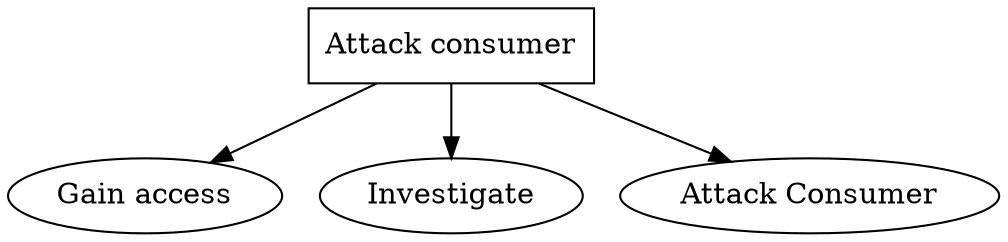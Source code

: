 digraph G {
	root[label="Attack consumer", shape=AND];

	gainaccess[label="Gain access"];
	investigate[label="Investigate"];
	attack[label="Attack Consumer"]

	root -> gainaccess,investigate,attack;
	}
